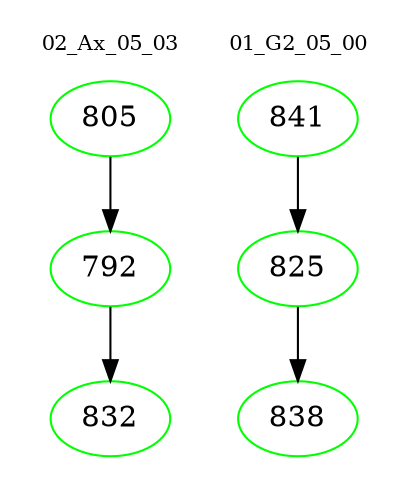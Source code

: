 digraph{
subgraph cluster_0 {
color = white
label = "02_Ax_05_03";
fontsize=10;
T0_805 [label="805", color="green"]
T0_805 -> T0_792 [color="black"]
T0_792 [label="792", color="green"]
T0_792 -> T0_832 [color="black"]
T0_832 [label="832", color="green"]
}
subgraph cluster_1 {
color = white
label = "01_G2_05_00";
fontsize=10;
T1_841 [label="841", color="green"]
T1_841 -> T1_825 [color="black"]
T1_825 [label="825", color="green"]
T1_825 -> T1_838 [color="black"]
T1_838 [label="838", color="green"]
}
}
